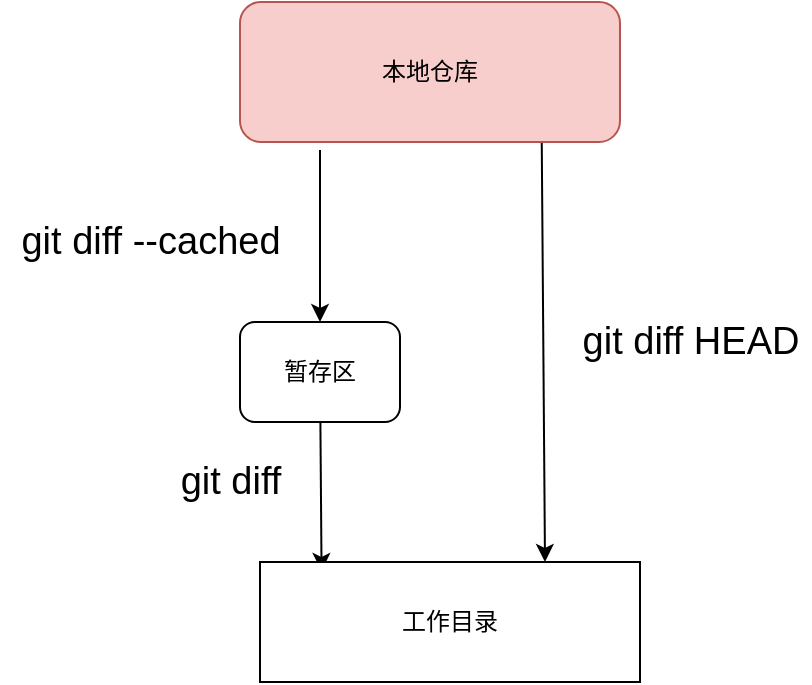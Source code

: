 <mxfile type="github" version="13.6.5"><diagram id="RY8U-Nk3pOHxLcBkJ-lP" name="Page-1"><mxGraphModel page="1" grid="1" dx="1129" dy="596" gridSize="10" guides="1" tooltips="1" connect="1" arrows="1" fold="1" pageScale="1" pageWidth="827" pageHeight="1169" math="0" shadow="0"><root><mxCell id="0"/><mxCell id="1" parent="0"/><mxCell id="KGu-A2CERKV-sDyEA_wv-7" parent="1" style="edgeStyle=none;rounded=0;orthogonalLoop=1;jettySize=auto;html=1;entryX=0.5;entryY=0;entryDx=0;entryDy=0;" edge="1" target="KGu-A2CERKV-sDyEA_wv-6"><mxGeometry as="geometry" relative="1"><mxPoint as="sourcePoint" x="350" y="134"/></mxGeometry></mxCell><mxCell id="KGu-A2CERKV-sDyEA_wv-10" parent="1" style="edgeStyle=none;rounded=0;orthogonalLoop=1;jettySize=auto;html=1;entryX=0.75;entryY=0;entryDx=0;entryDy=0;exitX=0.794;exitY=0.977;exitDx=0;exitDy=0;exitPerimeter=0;" edge="1" source="KGu-A2CERKV-sDyEA_wv-4" target="KGu-A2CERKV-sDyEA_wv-8"><mxGeometry as="geometry" relative="1"/></mxCell><mxCell id="KGu-A2CERKV-sDyEA_wv-4" value="本地仓库" parent="1" style="rounded=1;whiteSpace=wrap;html=1;fillColor=#f8cecc;strokeColor=#b85450;" vertex="1"><mxGeometry as="geometry" x="310" y="60" width="190" height="70"/></mxCell><mxCell id="KGu-A2CERKV-sDyEA_wv-9" value="" parent="1" style="edgeStyle=none;rounded=0;orthogonalLoop=1;jettySize=auto;html=1;entryX=0.162;entryY=0.075;entryDx=0;entryDy=0;entryPerimeter=0;" edge="1" source="KGu-A2CERKV-sDyEA_wv-6" target="KGu-A2CERKV-sDyEA_wv-8"><mxGeometry as="geometry" relative="1"/></mxCell><mxCell id="KGu-A2CERKV-sDyEA_wv-6" value="暂存区" parent="1" style="rounded=1;whiteSpace=wrap;html=1;" vertex="1"><mxGeometry as="geometry" x="310" y="220" width="80" height="50"/></mxCell><mxCell id="KGu-A2CERKV-sDyEA_wv-8" value="工作目录" parent="1" style="rounded=0;whiteSpace=wrap;html=1;" vertex="1"><mxGeometry as="geometry" x="320" y="340" width="190" height="60"/></mxCell><mxCell id="KGu-A2CERKV-sDyEA_wv-11" value="&lt;font style=&quot;font-size: 19px&quot;&gt;git diff --cached&lt;/font&gt;" parent="1" style="text;html=1;resizable=0;autosize=1;align=center;verticalAlign=middle;points=[];fillColor=none;strokeColor=none;rounded=0;" vertex="1"><mxGeometry as="geometry" x="190" y="170" width="150" height="20"/></mxCell><mxCell id="KGu-A2CERKV-sDyEA_wv-12" value="&lt;font style=&quot;font-size: 19px&quot;&gt;git diff &lt;/font&gt;" parent="1" style="text;html=1;resizable=0;autosize=1;align=center;verticalAlign=middle;points=[];fillColor=none;strokeColor=none;rounded=0;" vertex="1"><mxGeometry as="geometry" x="270" y="290" width="70" height="20"/></mxCell><mxCell id="KGu-A2CERKV-sDyEA_wv-13" value="&lt;font style=&quot;font-size: 19px&quot;&gt;git diff HEAD&lt;/font&gt;" parent="1" style="text;html=1;resizable=0;autosize=1;align=center;verticalAlign=middle;points=[];fillColor=none;strokeColor=none;rounded=0;" vertex="1"><mxGeometry as="geometry" x="475" y="220" width="120" height="20"/></mxCell></root></mxGraphModel></diagram></mxfile>